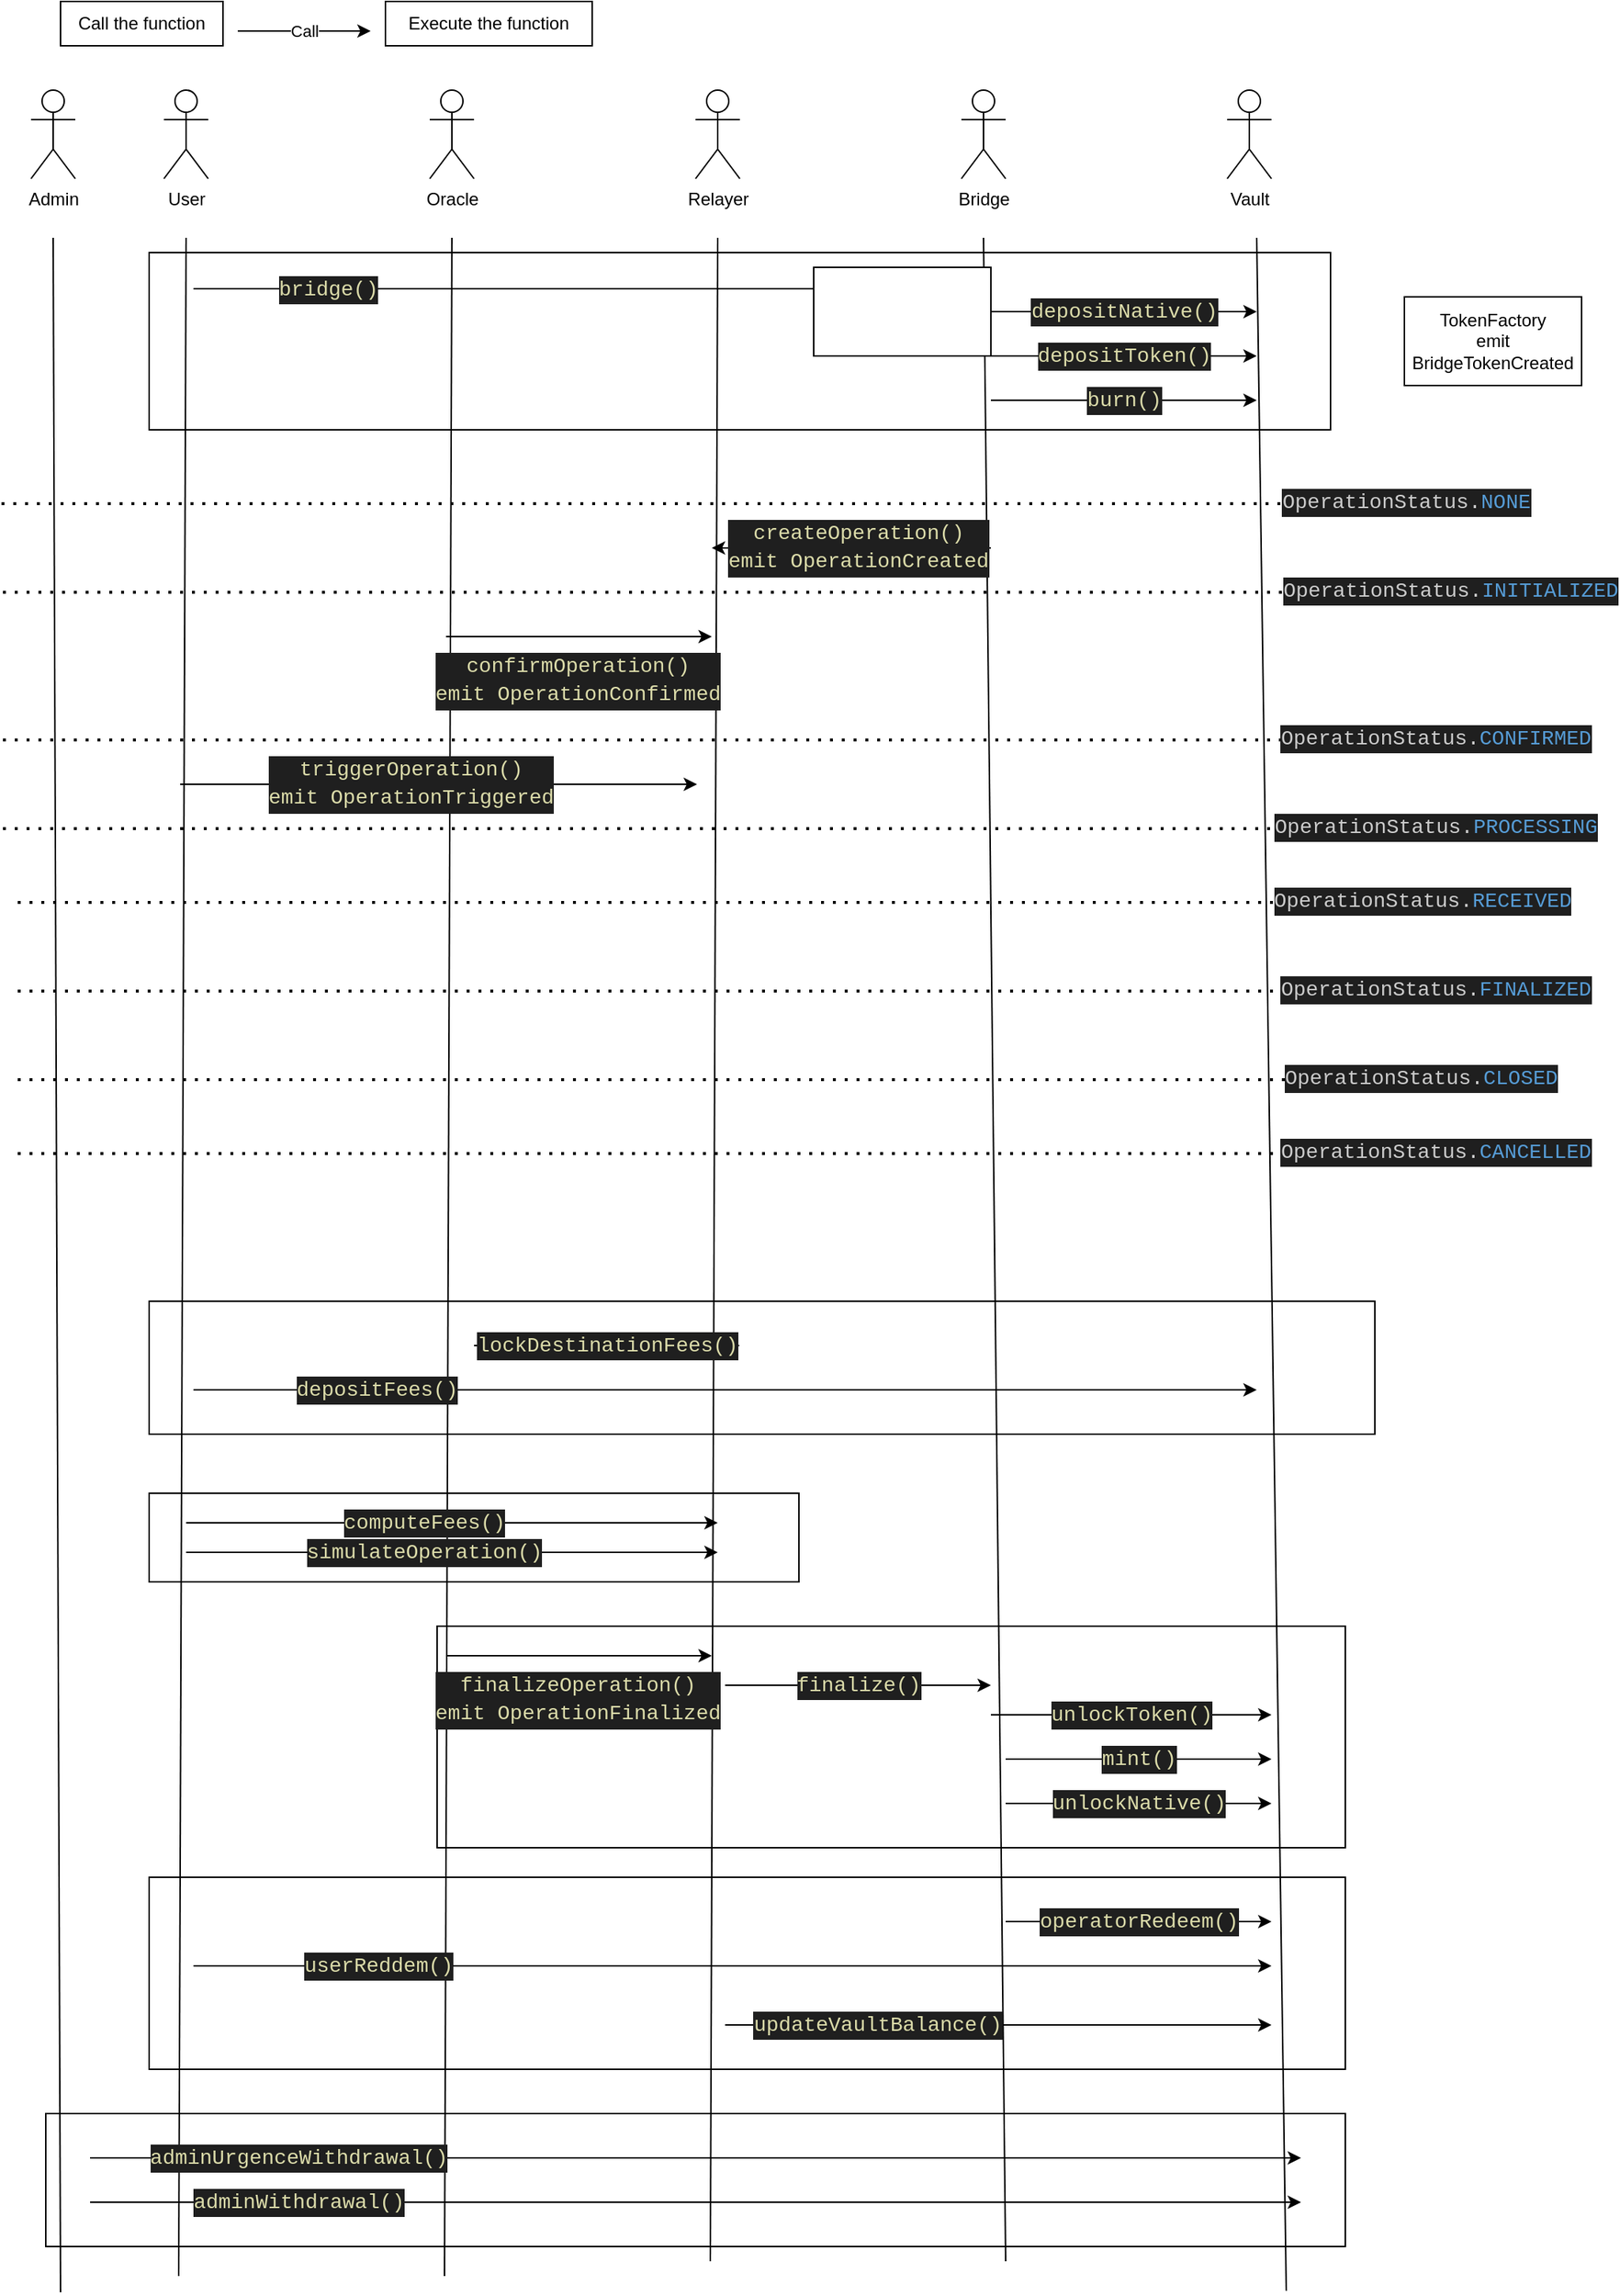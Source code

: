 <mxfile version="24.5.2" type="google">
  <diagram name="Page-1" id="Bg5fFFTNIpe96J259sQk">
    <mxGraphModel grid="1" page="1" gridSize="10" guides="1" tooltips="1" connect="1" arrows="1" fold="1" pageScale="1" pageWidth="827" pageHeight="1169" math="0" shadow="0">
      <root>
        <mxCell id="0" />
        <mxCell id="1" parent="0" />
        <mxCell id="jWBgDd1FHg-7k9Ct29qL-66" value="" style="rounded=0;whiteSpace=wrap;html=1;fillColor=none;" vertex="1" parent="1">
          <mxGeometry x="415" y="1130" width="615" height="150" as="geometry" />
        </mxCell>
        <mxCell id="jWBgDd1FHg-7k9Ct29qL-1" value="Relayer" style="shape=umlActor;verticalLabelPosition=bottom;verticalAlign=top;html=1;outlineConnect=0;" vertex="1" parent="1">
          <mxGeometry x="590" y="90" width="30" height="60" as="geometry" />
        </mxCell>
        <mxCell id="jWBgDd1FHg-7k9Ct29qL-3" value="Bridge" style="shape=umlActor;verticalLabelPosition=bottom;verticalAlign=top;html=1;outlineConnect=0;" vertex="1" parent="1">
          <mxGeometry x="770" y="90" width="30" height="60" as="geometry" />
        </mxCell>
        <mxCell id="jWBgDd1FHg-7k9Ct29qL-4" value="Vault" style="shape=umlActor;verticalLabelPosition=bottom;verticalAlign=top;html=1;outlineConnect=0;" vertex="1" parent="1">
          <mxGeometry x="950" y="90" width="30" height="60" as="geometry" />
        </mxCell>
        <mxCell id="jWBgDd1FHg-7k9Ct29qL-7" value="" style="endArrow=none;html=1;rounded=0;" edge="1" parent="1">
          <mxGeometry width="50" height="50" relative="1" as="geometry">
            <mxPoint x="600" y="1560" as="sourcePoint" />
            <mxPoint x="605" y="190" as="targetPoint" />
          </mxGeometry>
        </mxCell>
        <mxCell id="jWBgDd1FHg-7k9Ct29qL-8" value="" style="endArrow=none;html=1;rounded=0;" edge="1" parent="1">
          <mxGeometry width="50" height="50" relative="1" as="geometry">
            <mxPoint x="800" y="1560" as="sourcePoint" />
            <mxPoint x="785" y="190" as="targetPoint" />
          </mxGeometry>
        </mxCell>
        <mxCell id="jWBgDd1FHg-7k9Ct29qL-9" value="" style="endArrow=none;html=1;rounded=0;" edge="1" parent="1">
          <mxGeometry width="50" height="50" relative="1" as="geometry">
            <mxPoint x="990" y="1580" as="sourcePoint" />
            <mxPoint x="970" y="190" as="targetPoint" />
          </mxGeometry>
        </mxCell>
        <mxCell id="jWBgDd1FHg-7k9Ct29qL-10" value="Oracle" style="shape=umlActor;verticalLabelPosition=bottom;verticalAlign=top;html=1;outlineConnect=0;" vertex="1" parent="1">
          <mxGeometry x="410" y="90" width="30" height="60" as="geometry" />
        </mxCell>
        <mxCell id="jWBgDd1FHg-7k9Ct29qL-11" value="" style="endArrow=none;html=1;rounded=0;" edge="1" parent="1">
          <mxGeometry width="50" height="50" relative="1" as="geometry">
            <mxPoint x="420" y="1570" as="sourcePoint" />
            <mxPoint x="425" y="190" as="targetPoint" />
          </mxGeometry>
        </mxCell>
        <mxCell id="jWBgDd1FHg-7k9Ct29qL-13" value="Call" style="endArrow=classic;html=1;rounded=0;" edge="1" parent="1">
          <mxGeometry width="50" height="50" relative="1" as="geometry">
            <mxPoint x="280" y="50" as="sourcePoint" />
            <mxPoint x="370" y="50" as="targetPoint" />
          </mxGeometry>
        </mxCell>
        <mxCell id="jWBgDd1FHg-7k9Ct29qL-14" value="&lt;div style=&quot;color: rgb(204, 204, 204); background-color: rgb(31, 31, 31); font-family: Consolas, &amp;quot;Courier New&amp;quot;, monospace; font-size: 14px; line-height: 19px; white-space-collapse: preserve;&quot;&gt;&lt;span style=&quot;color: #dcdcaa;&quot;&gt;bridge()&lt;/span&gt;&lt;/div&gt;" style="endArrow=classic;html=1;rounded=0;" edge="1" parent="1">
          <mxGeometry x="-0.657" width="50" height="50" relative="1" as="geometry">
            <mxPoint x="250" y="224.5" as="sourcePoint" />
            <mxPoint x="780" y="224.5" as="targetPoint" />
            <mxPoint as="offset" />
          </mxGeometry>
        </mxCell>
        <mxCell id="jWBgDd1FHg-7k9Ct29qL-15" value="&lt;div style=&quot;color: rgb(204, 204, 204); background-color: rgb(31, 31, 31); font-family: Consolas, &amp;quot;Courier New&amp;quot;, monospace; font-size: 14px; line-height: 19px; white-space-collapse: preserve;&quot;&gt;&lt;span style=&quot;color: #dcdcaa;&quot;&gt;finalize()&lt;/span&gt;&lt;/div&gt;" style="endArrow=classic;html=1;rounded=0;" edge="1" parent="1">
          <mxGeometry width="50" height="50" relative="1" as="geometry">
            <mxPoint x="610" y="1170" as="sourcePoint" />
            <mxPoint x="790" y="1170" as="targetPoint" />
            <mxPoint as="offset" />
          </mxGeometry>
        </mxCell>
        <mxCell id="jWBgDd1FHg-7k9Ct29qL-16" value="&lt;div style=&quot;color: rgb(204, 204, 204); background-color: rgb(31, 31, 31); font-family: Consolas, &amp;quot;Courier New&amp;quot;, monospace; font-size: 14px; line-height: 19px; white-space-collapse: preserve;&quot;&gt;&lt;span style=&quot;color: #dcdcaa;&quot;&gt;c&lt;/span&gt;&lt;span style=&quot;color: rgb(220, 220, 170);&quot;&gt;reateOperation()&lt;/span&gt;&lt;/div&gt;&lt;div style=&quot;background-color: rgb(31, 31, 31); line-height: 19px;&quot;&gt;&lt;font face=&quot;Consolas, Courier New, monospace&quot; color=&quot;#dcdcaa&quot;&gt;&lt;span style=&quot;font-size: 14px; white-space-collapse: preserve;&quot;&gt;emit OperationCreated&lt;/span&gt;&lt;/font&gt;&lt;br&gt;&lt;/div&gt;" style="endArrow=classic;html=1;rounded=0;" edge="1" parent="1">
          <mxGeometry x="-0.048" width="50" height="50" relative="1" as="geometry">
            <mxPoint x="790" y="400" as="sourcePoint" />
            <mxPoint x="601" y="400" as="targetPoint" />
            <mxPoint as="offset" />
          </mxGeometry>
        </mxCell>
        <mxCell id="jWBgDd1FHg-7k9Ct29qL-18" value="User" style="shape=umlActor;verticalLabelPosition=bottom;verticalAlign=top;html=1;outlineConnect=0;" vertex="1" parent="1">
          <mxGeometry x="230" y="90" width="30" height="60" as="geometry" />
        </mxCell>
        <mxCell id="jWBgDd1FHg-7k9Ct29qL-19" value="" style="endArrow=none;html=1;rounded=0;" edge="1" parent="1">
          <mxGeometry width="50" height="50" relative="1" as="geometry">
            <mxPoint x="240" y="1570" as="sourcePoint" />
            <mxPoint x="245" y="190" as="targetPoint" />
          </mxGeometry>
        </mxCell>
        <mxCell id="jWBgDd1FHg-7k9Ct29qL-22" value="&lt;div style=&quot;color: rgb(204, 204, 204); background-color: rgb(31, 31, 31); font-family: Consolas, &amp;quot;Courier New&amp;quot;, monospace; font-size: 14px; line-height: 19px; white-space-collapse: preserve;&quot;&gt;&lt;span style=&quot;color: #dcdcaa;&quot;&gt;confirmOperation()&lt;/span&gt;&lt;/div&gt;&lt;div style=&quot;background-color: rgb(31, 31, 31); line-height: 19px;&quot;&gt;&lt;font face=&quot;Consolas, Courier New, monospace&quot; color=&quot;#dcdcaa&quot;&gt;&lt;span style=&quot;font-size: 14px; white-space-collapse: preserve;&quot;&gt;emit OperationConfirmed&lt;/span&gt;&lt;/font&gt;&lt;br&gt;&lt;/div&gt;" style="endArrow=classic;html=1;rounded=0;" edge="1" parent="1">
          <mxGeometry x="-0.011" y="-30" width="50" height="50" relative="1" as="geometry">
            <mxPoint x="421" y="460" as="sourcePoint" />
            <mxPoint x="601" y="460" as="targetPoint" />
            <mxPoint as="offset" />
          </mxGeometry>
        </mxCell>
        <mxCell id="jWBgDd1FHg-7k9Ct29qL-23" value="&lt;div style=&quot;background-color: rgb(31, 31, 31); line-height: 19px;&quot;&gt;&lt;div style=&quot;color: rgb(204, 204, 204); font-family: Consolas, &amp;quot;Courier New&amp;quot;, monospace; font-size: 14px; white-space-collapse: preserve; line-height: 19px;&quot;&gt;&lt;span style=&quot;color: #dcdcaa;&quot;&gt;triggerOperation()&lt;/span&gt;&lt;/div&gt;&lt;div style=&quot;line-height: 19px;&quot;&gt;&lt;font face=&quot;Consolas, Courier New, monospace&quot; color=&quot;#dcdcaa&quot;&gt;&lt;span style=&quot;font-size: 14px; white-space-collapse: preserve;&quot;&gt;emit OperationTriggered&lt;/span&gt;&lt;/font&gt;&lt;br&gt;&lt;/div&gt;&lt;/div&gt;" style="endArrow=classic;html=1;rounded=0;" edge="1" parent="1">
          <mxGeometry x="-0.109" width="50" height="50" relative="1" as="geometry">
            <mxPoint x="241" y="560" as="sourcePoint" />
            <mxPoint x="591" y="560" as="targetPoint" />
            <mxPoint as="offset" />
          </mxGeometry>
        </mxCell>
        <mxCell id="jWBgDd1FHg-7k9Ct29qL-24" value="&lt;div style=&quot;color: rgb(204, 204, 204); background-color: rgb(31, 31, 31); font-family: Consolas, &amp;quot;Courier New&amp;quot;, monospace; font-size: 14px; line-height: 19px; white-space-collapse: preserve;&quot;&gt;&lt;div style=&quot;line-height: 19px;&quot;&gt;&lt;div style=&quot;line-height: 19px;&quot;&gt;&lt;span style=&quot;color: #dcdcaa;&quot;&gt;simulateOperation()&lt;/span&gt;&lt;/div&gt;&lt;/div&gt;&lt;/div&gt;" style="endArrow=classic;html=1;rounded=0;" edge="1" parent="1">
          <mxGeometry x="-0.109" width="50" height="50" relative="1" as="geometry">
            <mxPoint x="245" y="1080" as="sourcePoint" />
            <mxPoint x="605" y="1080" as="targetPoint" />
            <mxPoint as="offset" />
          </mxGeometry>
        </mxCell>
        <mxCell id="jWBgDd1FHg-7k9Ct29qL-25" value="&lt;div style=&quot;color: rgb(204, 204, 204); background-color: rgb(31, 31, 31); font-family: Consolas, &amp;quot;Courier New&amp;quot;, monospace; font-size: 14px; line-height: 19px; white-space-collapse: preserve;&quot;&gt;&lt;div style=&quot;line-height: 19px;&quot;&gt;&lt;div style=&quot;line-height: 19px;&quot;&gt;&lt;span style=&quot;color: rgb(220, 220, 170);&quot;&gt;computeFees&lt;/span&gt;&lt;span style=&quot;color: #dcdcaa;&quot;&gt;()&lt;/span&gt;&lt;/div&gt;&lt;/div&gt;&lt;/div&gt;" style="endArrow=classic;html=1;rounded=0;" edge="1" parent="1">
          <mxGeometry x="-0.109" width="50" height="50" relative="1" as="geometry">
            <mxPoint x="245" y="1060" as="sourcePoint" />
            <mxPoint x="605" y="1060" as="targetPoint" />
            <mxPoint as="offset" />
          </mxGeometry>
        </mxCell>
        <mxCell id="jWBgDd1FHg-7k9Ct29qL-26" value="&lt;div style=&quot;color: rgb(204, 204, 204); background-color: rgb(31, 31, 31); font-family: Consolas, &amp;quot;Courier New&amp;quot;, monospace; font-size: 14px; line-height: 19px; white-space-collapse: preserve;&quot;&gt;&lt;span style=&quot;color: rgb(220, 220, 170);&quot;&gt;lockDestinationFees&lt;/span&gt;&lt;span style=&quot;color: #dcdcaa;&quot;&gt;()&lt;/span&gt;&lt;/div&gt;" style="endArrow=classic;html=1;rounded=0;" edge="1" parent="1">
          <mxGeometry width="50" height="50" relative="1" as="geometry">
            <mxPoint x="440" y="940" as="sourcePoint" />
            <mxPoint x="620" y="940" as="targetPoint" />
            <mxPoint as="offset" />
          </mxGeometry>
        </mxCell>
        <mxCell id="jWBgDd1FHg-7k9Ct29qL-27" value="&lt;div style=&quot;color: rgb(204, 204, 204); background-color: rgb(31, 31, 31); font-family: Consolas, &amp;quot;Courier New&amp;quot;, monospace; font-size: 14px; line-height: 19px; white-space-collapse: preserve;&quot;&gt;&lt;span style=&quot;color: rgb(220, 220, 170);&quot;&gt;finalizeOperation&lt;/span&gt;&lt;span style=&quot;color: #dcdcaa;&quot;&gt;()&lt;/span&gt;&lt;/div&gt;&lt;div style=&quot;background-color: rgb(31, 31, 31); line-height: 19px;&quot;&gt;&lt;font face=&quot;Consolas, Courier New, monospace&quot; color=&quot;#dcdcaa&quot;&gt;&lt;span style=&quot;font-size: 14px; white-space-collapse: preserve;&quot;&gt;emit OperationFinalized&lt;/span&gt;&lt;/font&gt;&lt;br&gt;&lt;/div&gt;" style="endArrow=classic;html=1;rounded=0;" edge="1" parent="1">
          <mxGeometry x="-0.011" y="-30" width="50" height="50" relative="1" as="geometry">
            <mxPoint x="421" y="1150" as="sourcePoint" />
            <mxPoint x="601" y="1150" as="targetPoint" />
            <mxPoint as="offset" />
          </mxGeometry>
        </mxCell>
        <mxCell id="jWBgDd1FHg-7k9Ct29qL-28" value="&lt;div style=&quot;color: rgb(204, 204, 204); background-color: rgb(31, 31, 31); font-family: Consolas, &amp;quot;Courier New&amp;quot;, monospace; font-size: 14px; line-height: 19px; white-space-collapse: preserve;&quot;&gt;&lt;div style=&quot;line-height: 19px;&quot;&gt;&lt;span style=&quot;color: #dcdcaa;&quot;&gt;depositNative()&lt;/span&gt;&lt;/div&gt;&lt;/div&gt;" style="endArrow=classic;html=1;rounded=0;" edge="1" parent="1">
          <mxGeometry width="50" height="50" relative="1" as="geometry">
            <mxPoint x="790" y="240" as="sourcePoint" />
            <mxPoint x="970" y="240" as="targetPoint" />
            <mxPoint as="offset" />
          </mxGeometry>
        </mxCell>
        <mxCell id="jWBgDd1FHg-7k9Ct29qL-29" value="&lt;div style=&quot;color: rgb(204, 204, 204); background-color: rgb(31, 31, 31); font-family: Consolas, &amp;quot;Courier New&amp;quot;, monospace; font-size: 14px; line-height: 19px; white-space-collapse: preserve;&quot;&gt;&lt;div style=&quot;line-height: 19px;&quot;&gt;&lt;span style=&quot;color: rgb(220, 220, 170);&quot;&gt;depositToken&lt;/span&gt;&lt;span style=&quot;color: #dcdcaa;&quot;&gt;()&lt;/span&gt;&lt;/div&gt;&lt;/div&gt;" style="endArrow=classic;html=1;rounded=0;" edge="1" parent="1">
          <mxGeometry width="50" height="50" relative="1" as="geometry">
            <mxPoint x="790" y="270" as="sourcePoint" />
            <mxPoint x="970" y="270" as="targetPoint" />
            <mxPoint as="offset" />
          </mxGeometry>
        </mxCell>
        <mxCell id="jWBgDd1FHg-7k9Ct29qL-30" value="&lt;div style=&quot;background-color: rgb(31, 31, 31); font-family: Consolas, &amp;quot;Courier New&amp;quot;, monospace; font-size: 14px; line-height: 19px; white-space-collapse: preserve;&quot;&gt;&lt;div style=&quot;line-height: 19px;&quot;&gt;&lt;font color=&quot;#dcdcaa&quot;&gt;mint()&lt;/font&gt;&lt;/div&gt;&lt;/div&gt;" style="endArrow=classic;html=1;rounded=0;" edge="1" parent="1">
          <mxGeometry width="50" height="50" relative="1" as="geometry">
            <mxPoint x="800" y="1220" as="sourcePoint" />
            <mxPoint x="980" y="1220" as="targetPoint" />
            <mxPoint as="offset" />
          </mxGeometry>
        </mxCell>
        <mxCell id="jWBgDd1FHg-7k9Ct29qL-31" value="&lt;div style=&quot;background-color: rgb(31, 31, 31); font-family: Consolas, &amp;quot;Courier New&amp;quot;, monospace; font-size: 14px; line-height: 19px; white-space-collapse: preserve;&quot;&gt;&lt;div style=&quot;line-height: 19px;&quot;&gt;&lt;font color=&quot;#dcdcaa&quot;&gt;burn()&lt;/font&gt;&lt;/div&gt;&lt;/div&gt;" style="endArrow=classic;html=1;rounded=0;" edge="1" parent="1">
          <mxGeometry width="50" height="50" relative="1" as="geometry">
            <mxPoint x="790" y="300" as="sourcePoint" />
            <mxPoint x="970" y="300" as="targetPoint" />
            <mxPoint as="offset" />
          </mxGeometry>
        </mxCell>
        <mxCell id="jWBgDd1FHg-7k9Ct29qL-32" value="&lt;div style=&quot;background-color: rgb(31, 31, 31); font-family: Consolas, &amp;quot;Courier New&amp;quot;, monospace; font-size: 14px; line-height: 19px; white-space-collapse: preserve;&quot;&gt;&lt;div style=&quot;line-height: 19px;&quot;&gt;&lt;font color=&quot;#dcdcaa&quot;&gt;unlockNative()&lt;/font&gt;&lt;/div&gt;&lt;/div&gt;" style="endArrow=classic;html=1;rounded=0;" edge="1" parent="1">
          <mxGeometry width="50" height="50" relative="1" as="geometry">
            <mxPoint x="800" y="1250" as="sourcePoint" />
            <mxPoint x="980" y="1250" as="targetPoint" />
            <mxPoint as="offset" />
          </mxGeometry>
        </mxCell>
        <mxCell id="jWBgDd1FHg-7k9Ct29qL-33" value="&lt;div style=&quot;background-color: rgb(31, 31, 31); font-family: Consolas, &amp;quot;Courier New&amp;quot;, monospace; font-size: 14px; line-height: 19px; white-space-collapse: preserve;&quot;&gt;&lt;div style=&quot;line-height: 19px;&quot;&gt;&lt;span style=&quot;color: rgb(220, 220, 170);&quot;&gt;unlockToken&lt;/span&gt;&lt;font color=&quot;#dcdcaa&quot;&gt;()&lt;/font&gt;&lt;/div&gt;&lt;/div&gt;" style="endArrow=classic;html=1;rounded=0;" edge="1" parent="1">
          <mxGeometry width="50" height="50" relative="1" as="geometry">
            <mxPoint x="790" y="1190" as="sourcePoint" />
            <mxPoint x="980" y="1190" as="targetPoint" />
            <mxPoint as="offset" />
          </mxGeometry>
        </mxCell>
        <mxCell id="jWBgDd1FHg-7k9Ct29qL-34" value="&lt;div style=&quot;color: rgb(204, 204, 204); background-color: rgb(31, 31, 31); font-family: Consolas, &amp;quot;Courier New&amp;quot;, monospace; font-size: 14px; line-height: 19px; white-space-collapse: preserve;&quot;&gt;&lt;span style=&quot;color: rgb(220, 220, 170);&quot;&gt;depositFees&lt;/span&gt;&lt;span style=&quot;color: #dcdcaa;&quot;&gt;()&lt;/span&gt;&lt;/div&gt;" style="endArrow=classic;html=1;rounded=0;" edge="1" parent="1">
          <mxGeometry x="-0.657" width="50" height="50" relative="1" as="geometry">
            <mxPoint x="250" y="970" as="sourcePoint" />
            <mxPoint x="970" y="970" as="targetPoint" />
            <mxPoint as="offset" />
          </mxGeometry>
        </mxCell>
        <mxCell id="jWBgDd1FHg-7k9Ct29qL-35" value="Admin" style="shape=umlActor;verticalLabelPosition=bottom;verticalAlign=top;html=1;outlineConnect=0;" vertex="1" parent="1">
          <mxGeometry x="140" y="90" width="30" height="60" as="geometry" />
        </mxCell>
        <mxCell id="jWBgDd1FHg-7k9Ct29qL-36" value="" style="endArrow=none;html=1;rounded=0;" edge="1" parent="1">
          <mxGeometry width="50" height="50" relative="1" as="geometry">
            <mxPoint x="160" y="1581" as="sourcePoint" />
            <mxPoint x="155" y="190" as="targetPoint" />
          </mxGeometry>
        </mxCell>
        <mxCell id="jWBgDd1FHg-7k9Ct29qL-37" value="&lt;div style=&quot;color: rgb(204, 204, 204); background-color: rgb(31, 31, 31); font-family: Consolas, &amp;quot;Courier New&amp;quot;, monospace; font-size: 14px; line-height: 19px; white-space-collapse: preserve;&quot;&gt;&lt;span style=&quot;color: rgb(220, 220, 170);&quot;&gt;adminUrgenceWithdrawal&lt;/span&gt;&lt;span style=&quot;color: #dcdcaa;&quot;&gt;()&lt;/span&gt;&lt;/div&gt;" style="endArrow=classic;html=1;rounded=0;" edge="1" parent="1">
          <mxGeometry x="-0.657" width="50" height="50" relative="1" as="geometry">
            <mxPoint x="180" y="1490" as="sourcePoint" />
            <mxPoint x="1000" y="1490" as="targetPoint" />
            <mxPoint as="offset" />
          </mxGeometry>
        </mxCell>
        <mxCell id="jWBgDd1FHg-7k9Ct29qL-38" value="&lt;div style=&quot;color: rgb(204, 204, 204); background-color: rgb(31, 31, 31); font-family: Consolas, &amp;quot;Courier New&amp;quot;, monospace; font-size: 14px; line-height: 19px; white-space-collapse: preserve;&quot;&gt;&lt;span style=&quot;color: rgb(220, 220, 170);&quot;&gt;adminWithdrawal&lt;/span&gt;&lt;span style=&quot;color: #dcdcaa;&quot;&gt;()&lt;/span&gt;&lt;/div&gt;" style="endArrow=classic;html=1;rounded=0;" edge="1" parent="1">
          <mxGeometry x="-0.657" width="50" height="50" relative="1" as="geometry">
            <mxPoint x="180" y="1520" as="sourcePoint" />
            <mxPoint x="1000" y="1520" as="targetPoint" />
            <mxPoint as="offset" />
          </mxGeometry>
        </mxCell>
        <mxCell id="jWBgDd1FHg-7k9Ct29qL-39" value="&lt;div style=&quot;color: rgb(204, 204, 204); background-color: rgb(31, 31, 31); font-family: Consolas, &amp;quot;Courier New&amp;quot;, monospace; font-size: 14px; line-height: 19px; white-space-collapse: preserve;&quot;&gt;&lt;div style=&quot;line-height: 19px;&quot;&gt;&lt;span style=&quot;color: rgb(220, 220, 170);&quot;&gt;operatorRedeem&lt;/span&gt;&lt;span style=&quot;color: #dcdcaa;&quot;&gt;()&lt;/span&gt;&lt;/div&gt;&lt;/div&gt;" style="endArrow=classic;html=1;rounded=0;" edge="1" parent="1">
          <mxGeometry width="50" height="50" relative="1" as="geometry">
            <mxPoint x="800" y="1330" as="sourcePoint" />
            <mxPoint x="980" y="1330" as="targetPoint" />
            <mxPoint as="offset" />
          </mxGeometry>
        </mxCell>
        <mxCell id="jWBgDd1FHg-7k9Ct29qL-40" value="&lt;div style=&quot;color: rgb(204, 204, 204); background-color: rgb(31, 31, 31); font-family: Consolas, &amp;quot;Courier New&amp;quot;, monospace; font-size: 14px; line-height: 19px; white-space-collapse: preserve;&quot;&gt;&lt;div style=&quot;line-height: 19px;&quot;&gt;&lt;span style=&quot;color: #dcdcaa;&quot;&gt;userReddem()&lt;/span&gt;&lt;/div&gt;&lt;/div&gt;" style="endArrow=classic;html=1;rounded=0;" edge="1" parent="1">
          <mxGeometry x="-0.657" width="50" height="50" relative="1" as="geometry">
            <mxPoint x="250" y="1360" as="sourcePoint" />
            <mxPoint x="980" y="1360" as="targetPoint" />
            <mxPoint as="offset" />
          </mxGeometry>
        </mxCell>
        <mxCell id="jWBgDd1FHg-7k9Ct29qL-41" value="&lt;div style=&quot;color: rgb(204, 204, 204); background-color: rgb(31, 31, 31); font-family: Consolas, &amp;quot;Courier New&amp;quot;, monospace; font-size: 14px; line-height: 19px; white-space-collapse: preserve;&quot;&gt;&lt;span style=&quot;color: rgb(220, 220, 170);&quot;&gt;updateVaultBalance&lt;/span&gt;&lt;span style=&quot;color: #dcdcaa;&quot;&gt;()&lt;/span&gt;&lt;/div&gt;" style="endArrow=classic;html=1;rounded=0;" edge="1" parent="1">
          <mxGeometry x="-0.444" width="50" height="50" relative="1" as="geometry">
            <mxPoint x="610" y="1400" as="sourcePoint" />
            <mxPoint x="980" y="1400" as="targetPoint" />
            <mxPoint as="offset" />
          </mxGeometry>
        </mxCell>
        <mxCell id="jWBgDd1FHg-7k9Ct29qL-44" value="" style="endArrow=none;dashed=1;html=1;dashPattern=1 3;strokeWidth=2;rounded=0;" edge="1" parent="1">
          <mxGeometry width="50" height="50" relative="1" as="geometry">
            <mxPoint x="120" y="370" as="sourcePoint" />
            <mxPoint x="991" y="370" as="targetPoint" />
          </mxGeometry>
        </mxCell>
        <mxCell id="jWBgDd1FHg-7k9Ct29qL-45" value="&lt;div style=&quot;color: rgb(204, 204, 204); background-color: rgb(31, 31, 31); font-family: Consolas, &amp;quot;Courier New&amp;quot;, monospace; font-size: 14px; line-height: 19px; white-space-collapse: preserve;&quot;&gt;OperationStatus.&lt;span style=&quot;color: #569cd6;&quot;&gt;NONE&lt;/span&gt;&lt;/div&gt;" style="edgeLabel;html=1;align=center;verticalAlign=middle;resizable=0;points=[];" vertex="1" connectable="0" parent="jWBgDd1FHg-7k9Ct29qL-44">
          <mxGeometry x="0.704" y="1" relative="1" as="geometry">
            <mxPoint x="209" as="offset" />
          </mxGeometry>
        </mxCell>
        <mxCell id="jWBgDd1FHg-7k9Ct29qL-46" value="" style="endArrow=none;dashed=1;html=1;dashPattern=1 3;strokeWidth=2;rounded=0;" edge="1" parent="1">
          <mxGeometry width="50" height="50" relative="1" as="geometry">
            <mxPoint x="121" y="430" as="sourcePoint" />
            <mxPoint x="992" y="430" as="targetPoint" />
          </mxGeometry>
        </mxCell>
        <mxCell id="jWBgDd1FHg-7k9Ct29qL-47" value="&lt;div style=&quot;color: rgb(204, 204, 204); background-color: rgb(31, 31, 31); font-family: Consolas, &amp;quot;Courier New&amp;quot;, monospace; font-size: 14px; line-height: 19px; white-space-collapse: preserve;&quot;&gt;OperationStatus.&lt;span style=&quot;color: rgb(86, 156, 214);&quot;&gt;INITIALIZED&lt;/span&gt;&lt;/div&gt;" style="edgeLabel;html=1;align=center;verticalAlign=middle;resizable=0;points=[];" vertex="1" connectable="0" parent="jWBgDd1FHg-7k9Ct29qL-46">
          <mxGeometry x="0.704" y="1" relative="1" as="geometry">
            <mxPoint x="238" as="offset" />
          </mxGeometry>
        </mxCell>
        <mxCell id="jWBgDd1FHg-7k9Ct29qL-48" value="" style="endArrow=none;dashed=1;html=1;dashPattern=1 3;strokeWidth=2;rounded=0;" edge="1" parent="1">
          <mxGeometry width="50" height="50" relative="1" as="geometry">
            <mxPoint x="121" y="530" as="sourcePoint" />
            <mxPoint x="992" y="530" as="targetPoint" />
          </mxGeometry>
        </mxCell>
        <mxCell id="jWBgDd1FHg-7k9Ct29qL-49" value="&lt;div style=&quot;color: rgb(204, 204, 204); background-color: rgb(31, 31, 31); font-family: Consolas, &amp;quot;Courier New&amp;quot;, monospace; font-size: 14px; line-height: 19px; white-space-collapse: preserve;&quot;&gt;OperationStatus.&lt;span style=&quot;color: rgb(86, 156, 214);&quot;&gt;CONFIRMED&lt;/span&gt;&lt;/div&gt;" style="edgeLabel;html=1;align=center;verticalAlign=middle;resizable=0;points=[];" vertex="1" connectable="0" parent="jWBgDd1FHg-7k9Ct29qL-48">
          <mxGeometry x="0.704" y="1" relative="1" as="geometry">
            <mxPoint x="228" as="offset" />
          </mxGeometry>
        </mxCell>
        <mxCell id="jWBgDd1FHg-7k9Ct29qL-50" value="" style="endArrow=none;dashed=1;html=1;dashPattern=1 3;strokeWidth=2;rounded=0;" edge="1" parent="1">
          <mxGeometry width="50" height="50" relative="1" as="geometry">
            <mxPoint x="121" y="590" as="sourcePoint" />
            <mxPoint x="992" y="590" as="targetPoint" />
          </mxGeometry>
        </mxCell>
        <mxCell id="jWBgDd1FHg-7k9Ct29qL-51" value="&lt;div style=&quot;color: rgb(204, 204, 204); background-color: rgb(31, 31, 31); font-family: Consolas, &amp;quot;Courier New&amp;quot;, monospace; font-size: 14px; line-height: 19px; white-space-collapse: preserve;&quot;&gt;OperationStatus.&lt;span style=&quot;color: rgb(86, 156, 214);&quot;&gt;PROCESSING&lt;/span&gt;&lt;/div&gt;" style="edgeLabel;html=1;align=center;verticalAlign=middle;resizable=0;points=[];" vertex="1" connectable="0" parent="jWBgDd1FHg-7k9Ct29qL-50">
          <mxGeometry x="0.704" y="1" relative="1" as="geometry">
            <mxPoint x="228" as="offset" />
          </mxGeometry>
        </mxCell>
        <mxCell id="jWBgDd1FHg-7k9Ct29qL-52" value="" style="endArrow=none;dashed=1;html=1;dashPattern=1 3;strokeWidth=2;rounded=0;" edge="1" parent="1">
          <mxGeometry width="50" height="50" relative="1" as="geometry">
            <mxPoint x="131" y="640" as="sourcePoint" />
            <mxPoint x="1002" y="640" as="targetPoint" />
          </mxGeometry>
        </mxCell>
        <mxCell id="jWBgDd1FHg-7k9Ct29qL-53" value="&lt;div style=&quot;color: rgb(204, 204, 204); background-color: rgb(31, 31, 31); font-family: Consolas, &amp;quot;Courier New&amp;quot;, monospace; font-size: 14px; line-height: 19px; white-space-collapse: preserve;&quot;&gt;OperationStatus.&lt;span style=&quot;color: rgb(86, 156, 214);&quot;&gt;RECEIVED&lt;/span&gt;&lt;/div&gt;" style="edgeLabel;html=1;align=center;verticalAlign=middle;resizable=0;points=[];" vertex="1" connectable="0" parent="jWBgDd1FHg-7k9Ct29qL-52">
          <mxGeometry x="0.704" y="1" relative="1" as="geometry">
            <mxPoint x="209" as="offset" />
          </mxGeometry>
        </mxCell>
        <mxCell id="jWBgDd1FHg-7k9Ct29qL-54" value="" style="endArrow=none;dashed=1;html=1;dashPattern=1 3;strokeWidth=2;rounded=0;" edge="1" parent="1">
          <mxGeometry width="50" height="50" relative="1" as="geometry">
            <mxPoint x="131" y="700" as="sourcePoint" />
            <mxPoint x="1002" y="700" as="targetPoint" />
          </mxGeometry>
        </mxCell>
        <mxCell id="jWBgDd1FHg-7k9Ct29qL-55" value="&lt;div style=&quot;color: rgb(204, 204, 204); background-color: rgb(31, 31, 31); font-family: Consolas, &amp;quot;Courier New&amp;quot;, monospace; font-size: 14px; line-height: 19px; white-space-collapse: preserve;&quot;&gt;OperationStatus.&lt;span style=&quot;color: rgb(86, 156, 214);&quot;&gt;FINALIZED&lt;/span&gt;&lt;/div&gt;" style="edgeLabel;html=1;align=center;verticalAlign=middle;resizable=0;points=[];" vertex="1" connectable="0" parent="jWBgDd1FHg-7k9Ct29qL-54">
          <mxGeometry x="0.704" y="1" relative="1" as="geometry">
            <mxPoint x="218" as="offset" />
          </mxGeometry>
        </mxCell>
        <mxCell id="jWBgDd1FHg-7k9Ct29qL-56" value="" style="endArrow=none;dashed=1;html=1;dashPattern=1 3;strokeWidth=2;rounded=0;" edge="1" parent="1">
          <mxGeometry width="50" height="50" relative="1" as="geometry">
            <mxPoint x="131" y="760" as="sourcePoint" />
            <mxPoint x="1002" y="760" as="targetPoint" />
          </mxGeometry>
        </mxCell>
        <mxCell id="jWBgDd1FHg-7k9Ct29qL-57" value="&lt;div style=&quot;color: rgb(204, 204, 204); background-color: rgb(31, 31, 31); font-family: Consolas, &amp;quot;Courier New&amp;quot;, monospace; font-size: 14px; line-height: 19px; white-space-collapse: preserve;&quot;&gt;OperationStatus.&lt;span style=&quot;color: rgb(86, 156, 214);&quot;&gt;CLOSED&lt;/span&gt;&lt;/div&gt;" style="edgeLabel;html=1;align=center;verticalAlign=middle;resizable=0;points=[];" vertex="1" connectable="0" parent="jWBgDd1FHg-7k9Ct29qL-56">
          <mxGeometry x="0.704" y="1" relative="1" as="geometry">
            <mxPoint x="208" as="offset" />
          </mxGeometry>
        </mxCell>
        <mxCell id="jWBgDd1FHg-7k9Ct29qL-58" value="" style="endArrow=none;dashed=1;html=1;dashPattern=1 3;strokeWidth=2;rounded=0;" edge="1" parent="1">
          <mxGeometry width="50" height="50" relative="1" as="geometry">
            <mxPoint x="131" y="810" as="sourcePoint" />
            <mxPoint x="1002" y="810" as="targetPoint" />
          </mxGeometry>
        </mxCell>
        <mxCell id="jWBgDd1FHg-7k9Ct29qL-59" value="&lt;div style=&quot;color: rgb(204, 204, 204); background-color: rgb(31, 31, 31); font-family: Consolas, &amp;quot;Courier New&amp;quot;, monospace; font-size: 14px; line-height: 19px; white-space-collapse: preserve;&quot;&gt;OperationStatus.&lt;span style=&quot;color: rgb(86, 156, 214);&quot;&gt;CANCELLED&lt;/span&gt;&lt;/div&gt;" style="edgeLabel;html=1;align=center;verticalAlign=middle;resizable=0;points=[];" vertex="1" connectable="0" parent="jWBgDd1FHg-7k9Ct29qL-58">
          <mxGeometry x="0.704" y="1" relative="1" as="geometry">
            <mxPoint x="218" as="offset" />
          </mxGeometry>
        </mxCell>
        <mxCell id="jWBgDd1FHg-7k9Ct29qL-60" value="" style="rounded=0;whiteSpace=wrap;html=1;fillColor=none;" vertex="1" parent="1">
          <mxGeometry x="220" y="200" width="800" height="120" as="geometry" />
        </mxCell>
        <mxCell id="jWBgDd1FHg-7k9Ct29qL-62" value="" style="rounded=0;whiteSpace=wrap;html=1;fillColor=none;" vertex="1" parent="1">
          <mxGeometry x="220" y="910" width="830" height="90" as="geometry" />
        </mxCell>
        <mxCell id="jWBgDd1FHg-7k9Ct29qL-63" value="" style="rounded=0;whiteSpace=wrap;html=1;fillColor=none;" vertex="1" parent="1">
          <mxGeometry x="220" y="1040" width="440" height="60" as="geometry" />
        </mxCell>
        <mxCell id="jWBgDd1FHg-7k9Ct29qL-64" value="" style="rounded=0;whiteSpace=wrap;html=1;fillColor=none;" vertex="1" parent="1">
          <mxGeometry x="150" y="1460" width="880" height="90" as="geometry" />
        </mxCell>
        <mxCell id="jWBgDd1FHg-7k9Ct29qL-67" value="" style="rounded=0;whiteSpace=wrap;html=1;fillColor=none;" vertex="1" parent="1">
          <mxGeometry x="220" y="1300" width="810" height="130" as="geometry" />
        </mxCell>
        <mxCell id="jWBgDd1FHg-7k9Ct29qL-69" value="Call the function" style="rounded=0;whiteSpace=wrap;html=1;" vertex="1" parent="1">
          <mxGeometry x="160" y="30" width="110" height="30" as="geometry" />
        </mxCell>
        <mxCell id="jWBgDd1FHg-7k9Ct29qL-70" value="Execute the function" style="rounded=0;whiteSpace=wrap;html=1;" vertex="1" parent="1">
          <mxGeometry x="380" y="30" width="140" height="30" as="geometry" />
        </mxCell>
        <mxCell id="BH0fsFQibjnXj7oXLKNr-1" value="" style="rounded=0;whiteSpace=wrap;html=1;" vertex="1" parent="1">
          <mxGeometry x="670" y="210" width="120" height="60" as="geometry" />
        </mxCell>
        <mxCell id="BH0fsFQibjnXj7oXLKNr-2" value="TokenFactory&lt;div&gt;emit BridgeTokenCreated&lt;br&gt;&lt;/div&gt;" style="rounded=0;whiteSpace=wrap;html=1;" vertex="1" parent="1">
          <mxGeometry x="1070" y="230" width="120" height="60" as="geometry" />
        </mxCell>
      </root>
    </mxGraphModel>
  </diagram>
</mxfile>
